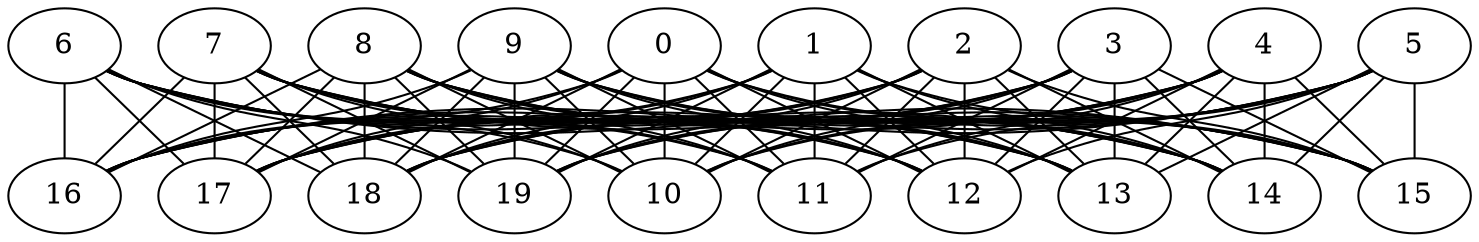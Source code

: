 strict graph "complete_bipartite_graph(10,10)" {
	0	 [bipartite=0];
	10	 [bipartite=1];
	0 -- 10;
	11	 [bipartite=1];
	0 -- 11;
	12	 [bipartite=1];
	0 -- 12;
	13	 [bipartite=1];
	0 -- 13;
	14	 [bipartite=1];
	0 -- 14;
	15	 [bipartite=1];
	0 -- 15;
	16	 [bipartite=1];
	0 -- 16;
	17	 [bipartite=1];
	0 -- 17;
	18	 [bipartite=1];
	0 -- 18;
	19	 [bipartite=1];
	0 -- 19;
	1	 [bipartite=0];
	1 -- 10;
	1 -- 11;
	1 -- 12;
	1 -- 13;
	1 -- 14;
	1 -- 15;
	1 -- 16;
	1 -- 17;
	1 -- 18;
	1 -- 19;
	2	 [bipartite=0];
	2 -- 10;
	2 -- 11;
	2 -- 12;
	2 -- 13;
	2 -- 14;
	2 -- 15;
	2 -- 16;
	2 -- 17;
	2 -- 18;
	2 -- 19;
	3	 [bipartite=0];
	3 -- 10;
	3 -- 11;
	3 -- 12;
	3 -- 13;
	3 -- 14;
	3 -- 15;
	3 -- 16;
	3 -- 17;
	3 -- 18;
	3 -- 19;
	4	 [bipartite=0];
	4 -- 10;
	4 -- 11;
	4 -- 12;
	4 -- 13;
	4 -- 14;
	4 -- 15;
	4 -- 16;
	4 -- 17;
	4 -- 18;
	4 -- 19;
	5	 [bipartite=0];
	5 -- 10;
	5 -- 11;
	5 -- 12;
	5 -- 13;
	5 -- 14;
	5 -- 15;
	5 -- 16;
	5 -- 17;
	5 -- 18;
	5 -- 19;
	6	 [bipartite=0];
	6 -- 10;
	6 -- 11;
	6 -- 12;
	6 -- 13;
	6 -- 14;
	6 -- 15;
	6 -- 16;
	6 -- 17;
	6 -- 18;
	6 -- 19;
	7	 [bipartite=0];
	7 -- 10;
	7 -- 11;
	7 -- 12;
	7 -- 13;
	7 -- 14;
	7 -- 15;
	7 -- 16;
	7 -- 17;
	7 -- 18;
	7 -- 19;
	8	 [bipartite=0];
	8 -- 10;
	8 -- 11;
	8 -- 12;
	8 -- 13;
	8 -- 14;
	8 -- 15;
	8 -- 16;
	8 -- 17;
	8 -- 18;
	8 -- 19;
	9	 [bipartite=0];
	9 -- 10;
	9 -- 11;
	9 -- 12;
	9 -- 13;
	9 -- 14;
	9 -- 15;
	9 -- 16;
	9 -- 17;
	9 -- 18;
	9 -- 19;
}
